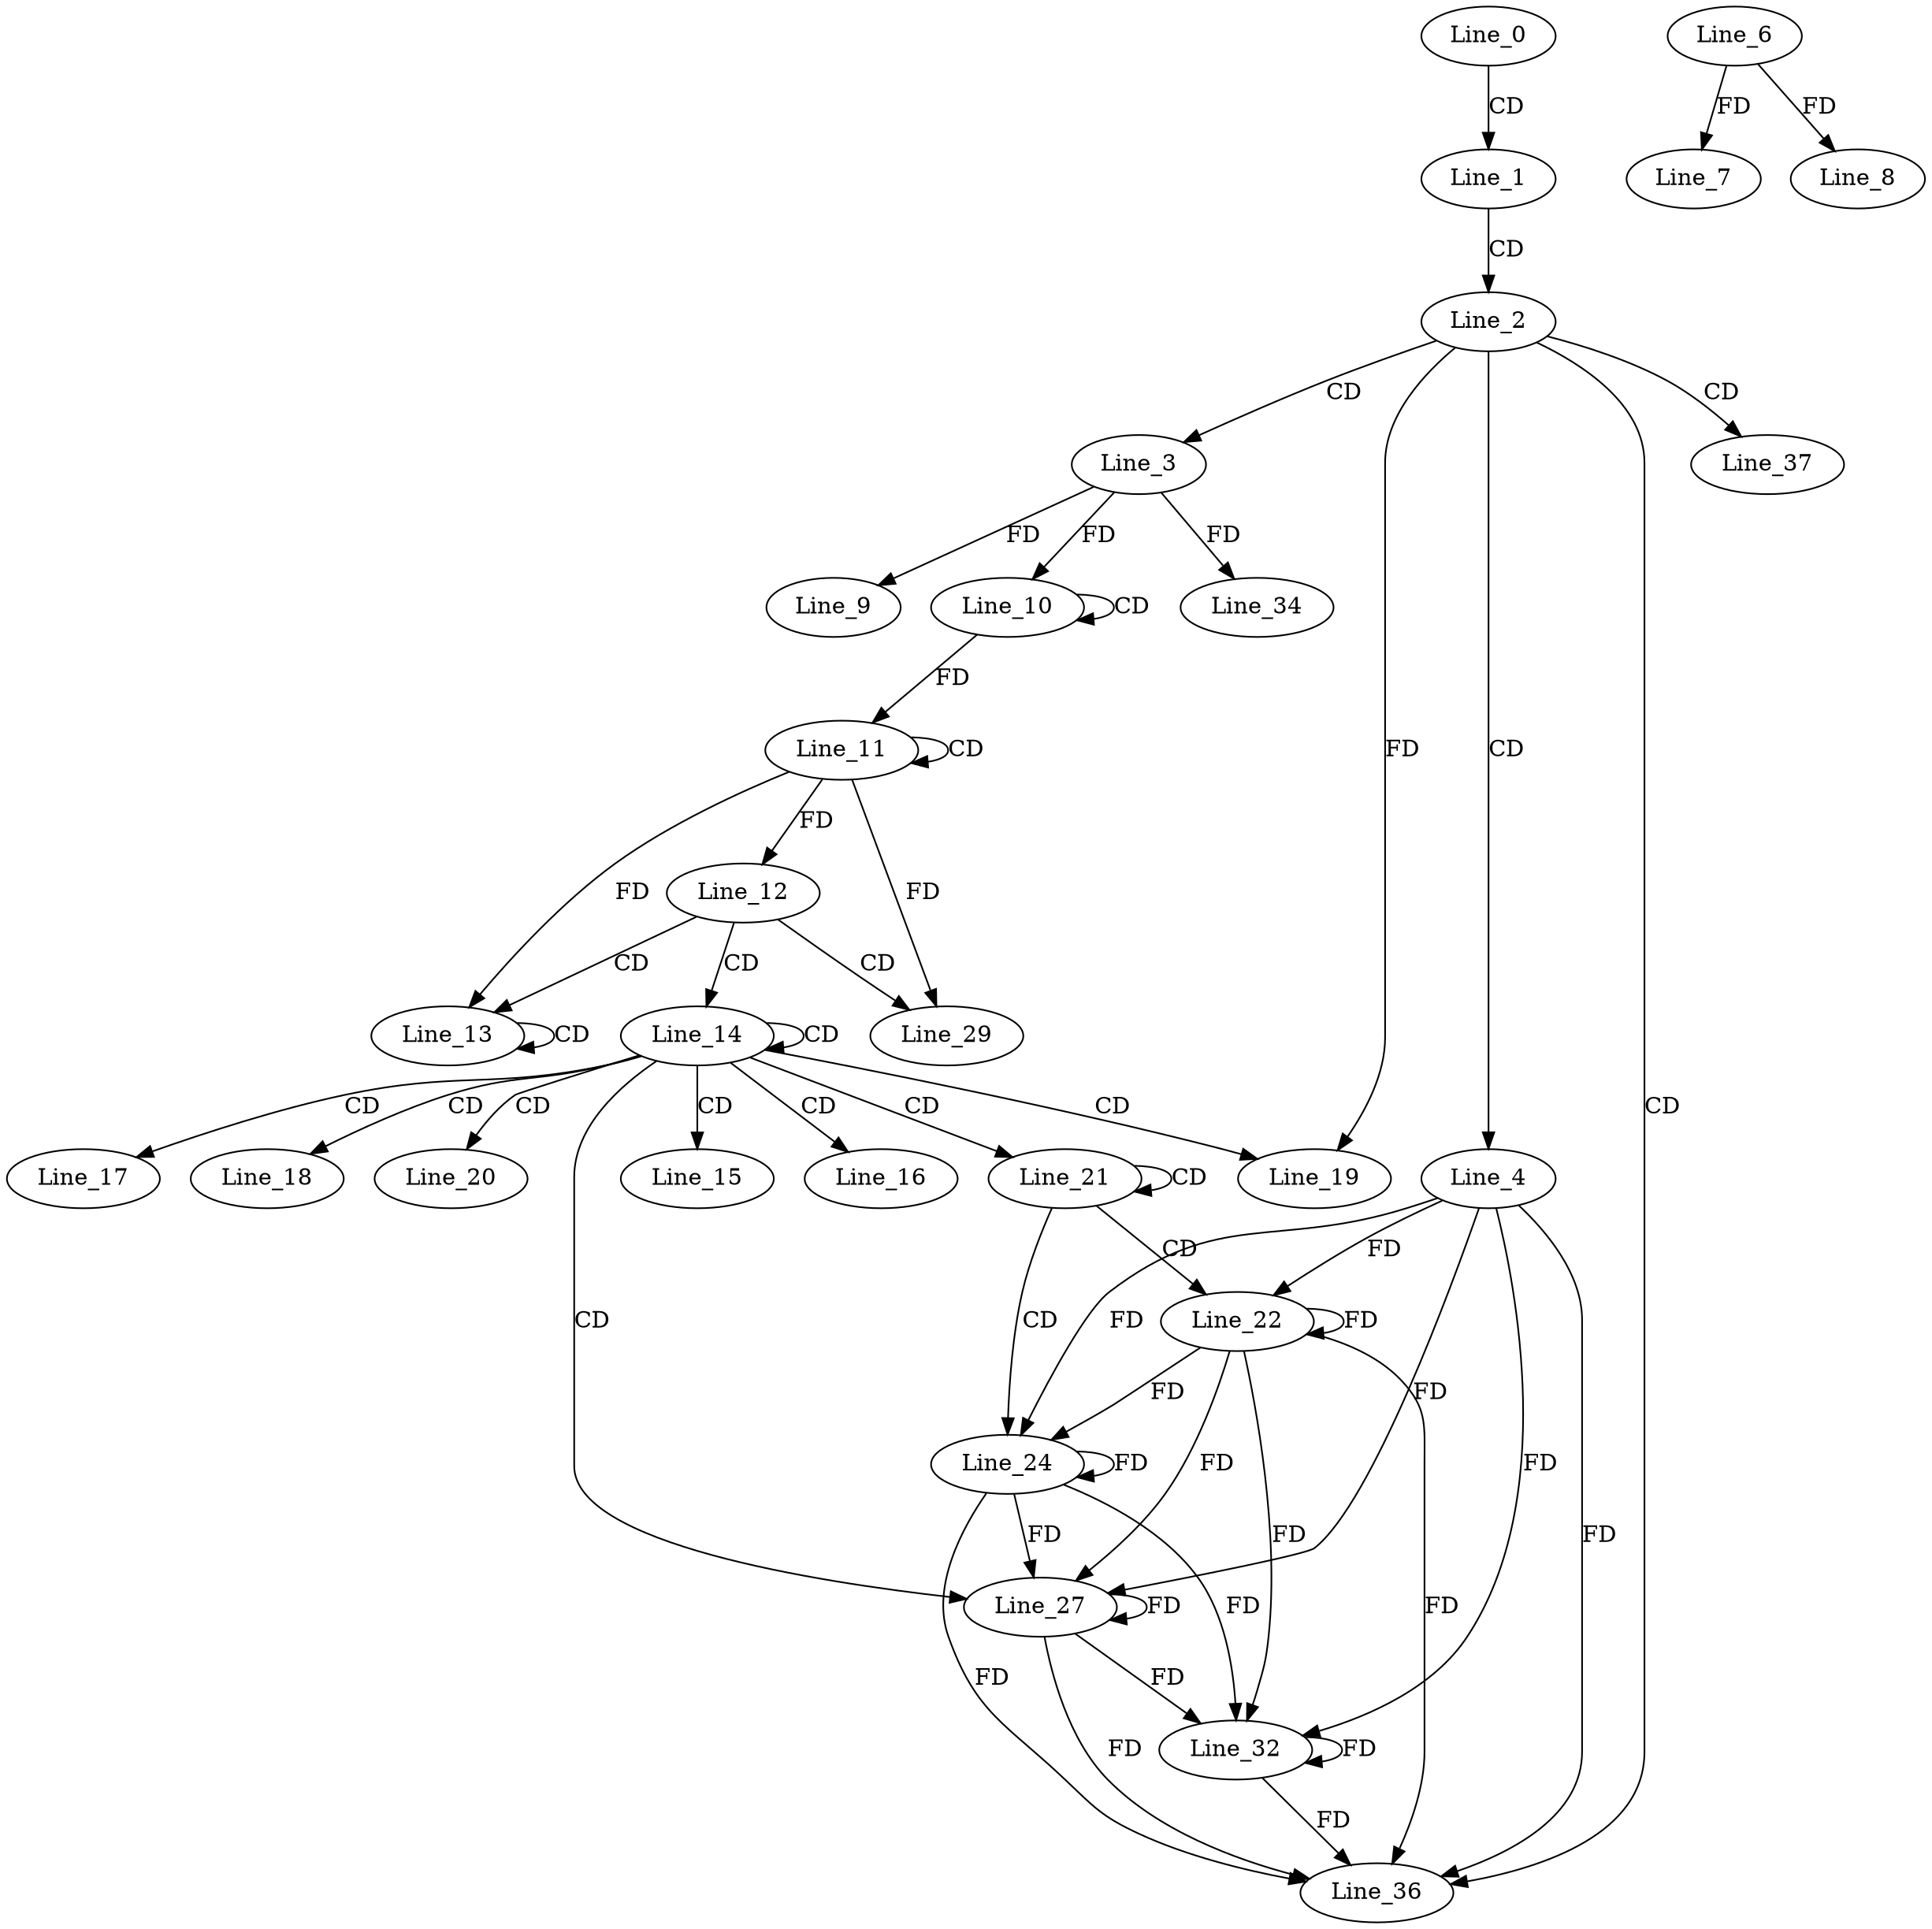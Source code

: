 digraph G {
  Line_0;
  Line_1;
  Line_2;
  Line_3;
  Line_4;
  Line_6;
  Line_7;
  Line_8;
  Line_9;
  Line_10;
  Line_10;
  Line_11;
  Line_11;
  Line_12;
  Line_13;
  Line_13;
  Line_13;
  Line_14;
  Line_14;
  Line_15;
  Line_16;
  Line_17;
  Line_18;
  Line_19;
  Line_20;
  Line_21;
  Line_21;
  Line_21;
  Line_22;
  Line_22;
  Line_24;
  Line_24;
  Line_27;
  Line_27;
  Line_29;
  Line_32;
  Line_32;
  Line_34;
  Line_36;
  Line_37;
  Line_0 -> Line_1 [ label="CD" ];
  Line_1 -> Line_2 [ label="CD" ];
  Line_2 -> Line_3 [ label="CD" ];
  Line_2 -> Line_4 [ label="CD" ];
  Line_6 -> Line_7 [ label="FD" ];
  Line_6 -> Line_8 [ label="FD" ];
  Line_3 -> Line_9 [ label="FD" ];
  Line_10 -> Line_10 [ label="CD" ];
  Line_3 -> Line_10 [ label="FD" ];
  Line_11 -> Line_11 [ label="CD" ];
  Line_10 -> Line_11 [ label="FD" ];
  Line_11 -> Line_12 [ label="FD" ];
  Line_12 -> Line_13 [ label="CD" ];
  Line_13 -> Line_13 [ label="CD" ];
  Line_11 -> Line_13 [ label="FD" ];
  Line_12 -> Line_14 [ label="CD" ];
  Line_14 -> Line_14 [ label="CD" ];
  Line_14 -> Line_15 [ label="CD" ];
  Line_14 -> Line_16 [ label="CD" ];
  Line_14 -> Line_17 [ label="CD" ];
  Line_14 -> Line_18 [ label="CD" ];
  Line_14 -> Line_19 [ label="CD" ];
  Line_2 -> Line_19 [ label="FD" ];
  Line_14 -> Line_20 [ label="CD" ];
  Line_14 -> Line_21 [ label="CD" ];
  Line_21 -> Line_21 [ label="CD" ];
  Line_21 -> Line_22 [ label="CD" ];
  Line_4 -> Line_22 [ label="FD" ];
  Line_22 -> Line_22 [ label="FD" ];
  Line_21 -> Line_24 [ label="CD" ];
  Line_4 -> Line_24 [ label="FD" ];
  Line_22 -> Line_24 [ label="FD" ];
  Line_24 -> Line_24 [ label="FD" ];
  Line_14 -> Line_27 [ label="CD" ];
  Line_4 -> Line_27 [ label="FD" ];
  Line_22 -> Line_27 [ label="FD" ];
  Line_24 -> Line_27 [ label="FD" ];
  Line_27 -> Line_27 [ label="FD" ];
  Line_12 -> Line_29 [ label="CD" ];
  Line_11 -> Line_29 [ label="FD" ];
  Line_4 -> Line_32 [ label="FD" ];
  Line_22 -> Line_32 [ label="FD" ];
  Line_24 -> Line_32 [ label="FD" ];
  Line_27 -> Line_32 [ label="FD" ];
  Line_32 -> Line_32 [ label="FD" ];
  Line_3 -> Line_34 [ label="FD" ];
  Line_2 -> Line_36 [ label="CD" ];
  Line_4 -> Line_36 [ label="FD" ];
  Line_22 -> Line_36 [ label="FD" ];
  Line_24 -> Line_36 [ label="FD" ];
  Line_27 -> Line_36 [ label="FD" ];
  Line_32 -> Line_36 [ label="FD" ];
  Line_2 -> Line_37 [ label="CD" ];
}
